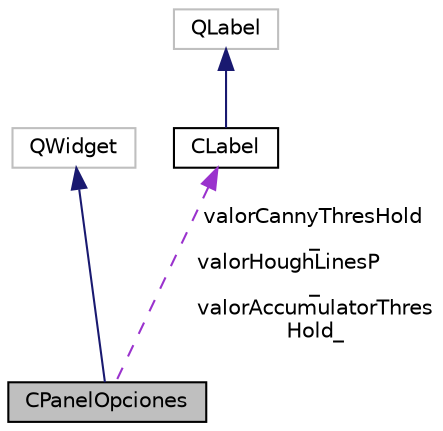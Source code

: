 digraph "CPanelOpciones"
{
  edge [fontname="Helvetica",fontsize="10",labelfontname="Helvetica",labelfontsize="10"];
  node [fontname="Helvetica",fontsize="10",shape=record];
  Node1 [label="CPanelOpciones",height=0.2,width=0.4,color="black", fillcolor="grey75", style="filled", fontcolor="black"];
  Node2 -> Node1 [dir="back",color="midnightblue",fontsize="10",style="solid",fontname="Helvetica"];
  Node2 [label="QWidget",height=0.2,width=0.4,color="grey75", fillcolor="white", style="filled"];
  Node3 -> Node1 [dir="back",color="darkorchid3",fontsize="10",style="dashed",label=" valorCannyThresHold\l_\nvalorHoughLinesP\l_\nvalorAccumulatorThres\lHold_" ,fontname="Helvetica"];
  Node3 [label="CLabel",height=0.2,width=0.4,color="black", fillcolor="white", style="filled",URL="$classCLabel.html"];
  Node4 -> Node3 [dir="back",color="midnightblue",fontsize="10",style="solid",fontname="Helvetica"];
  Node4 [label="QLabel",height=0.2,width=0.4,color="grey75", fillcolor="white", style="filled"];
}

